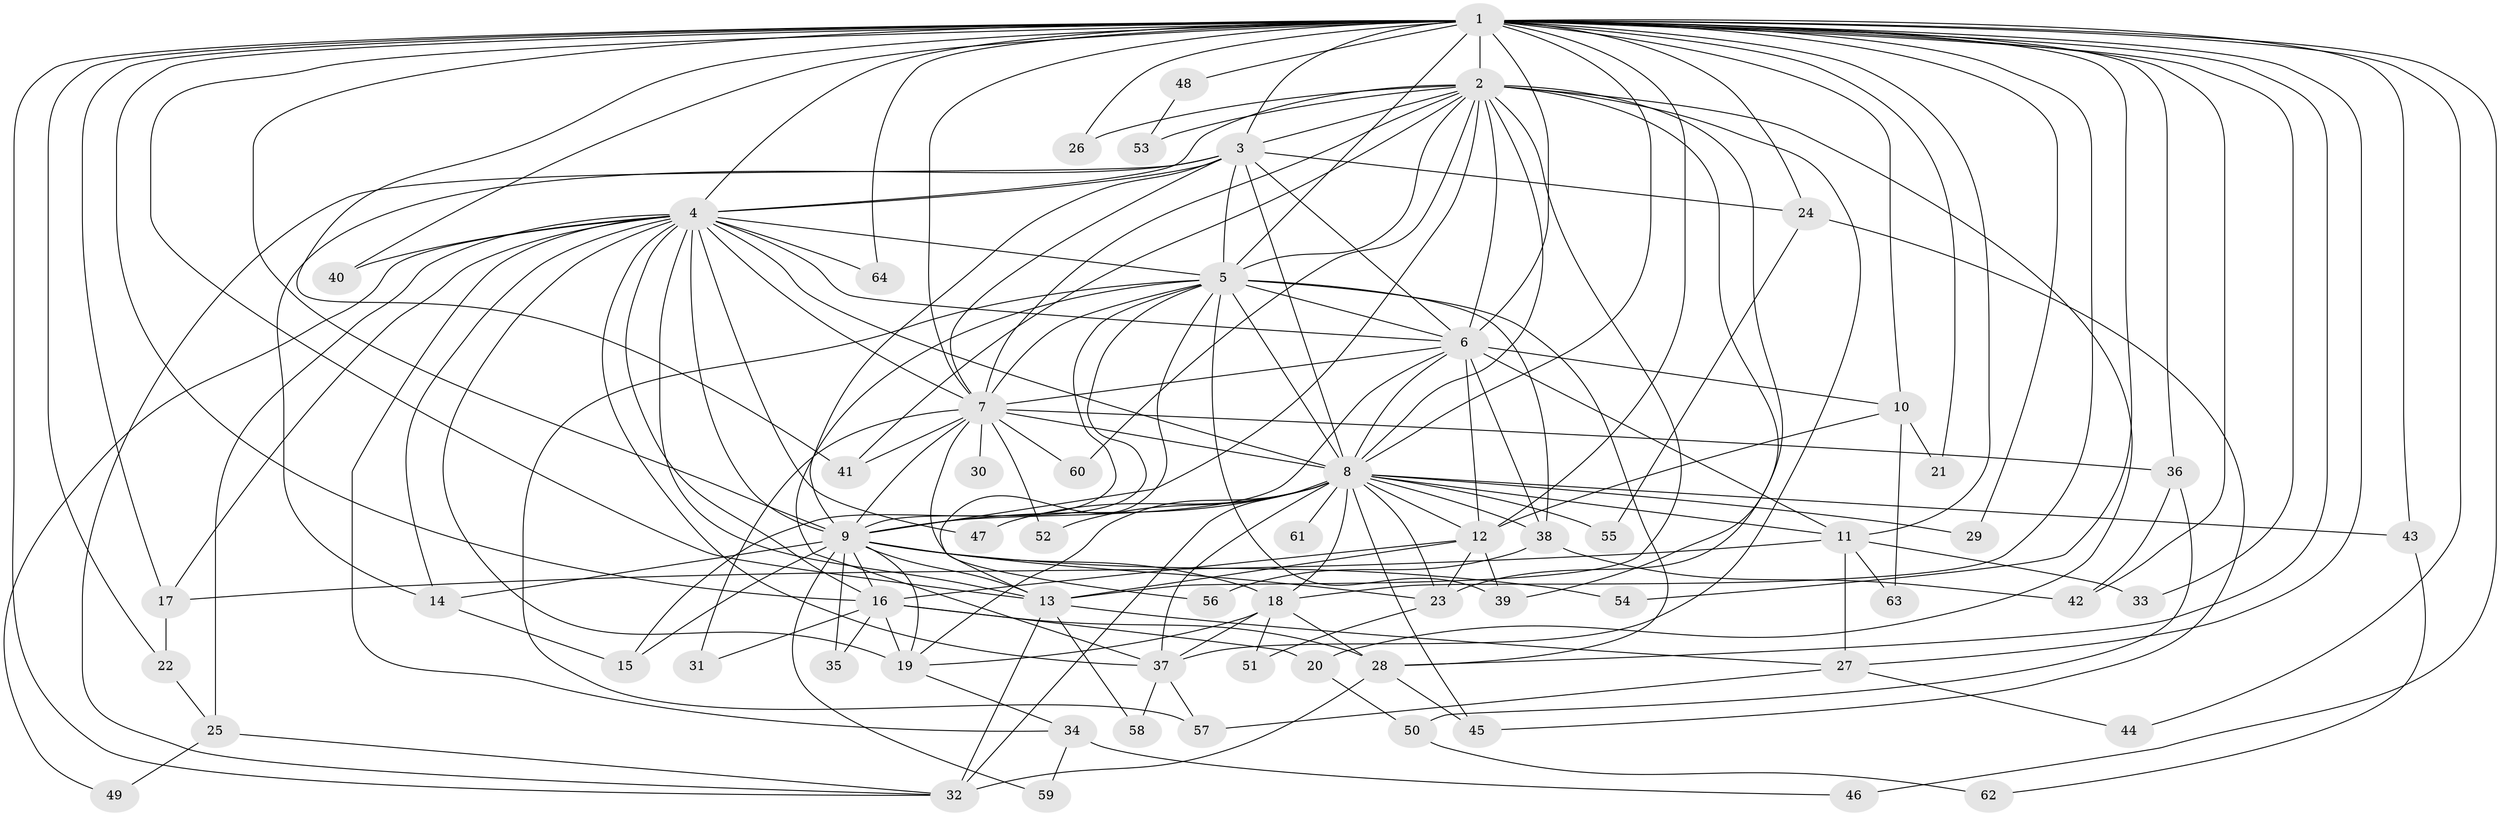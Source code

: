 // original degree distribution, {27: 0.007874015748031496, 19: 0.007874015748031496, 29: 0.007874015748031496, 23: 0.015748031496062992, 22: 0.023622047244094488, 20: 0.015748031496062992, 3: 0.23622047244094488, 5: 0.031496062992125984, 8: 0.007874015748031496, 6: 0.031496062992125984, 4: 0.10236220472440945, 9: 0.007874015748031496, 2: 0.5039370078740157}
// Generated by graph-tools (version 1.1) at 2025/35/03/09/25 02:35:01]
// undirected, 64 vertices, 177 edges
graph export_dot {
graph [start="1"]
  node [color=gray90,style=filled];
  1;
  2;
  3;
  4;
  5;
  6;
  7;
  8;
  9;
  10;
  11;
  12;
  13;
  14;
  15;
  16;
  17;
  18;
  19;
  20;
  21;
  22;
  23;
  24;
  25;
  26;
  27;
  28;
  29;
  30;
  31;
  32;
  33;
  34;
  35;
  36;
  37;
  38;
  39;
  40;
  41;
  42;
  43;
  44;
  45;
  46;
  47;
  48;
  49;
  50;
  51;
  52;
  53;
  54;
  55;
  56;
  57;
  58;
  59;
  60;
  61;
  62;
  63;
  64;
  1 -- 2 [weight=3.0];
  1 -- 3 [weight=2.0];
  1 -- 4 [weight=2.0];
  1 -- 5 [weight=3.0];
  1 -- 6 [weight=3.0];
  1 -- 7 [weight=2.0];
  1 -- 8 [weight=2.0];
  1 -- 9 [weight=3.0];
  1 -- 10 [weight=1.0];
  1 -- 11 [weight=1.0];
  1 -- 12 [weight=2.0];
  1 -- 13 [weight=2.0];
  1 -- 16 [weight=1.0];
  1 -- 17 [weight=1.0];
  1 -- 18 [weight=1.0];
  1 -- 21 [weight=1.0];
  1 -- 22 [weight=1.0];
  1 -- 24 [weight=3.0];
  1 -- 26 [weight=1.0];
  1 -- 27 [weight=1.0];
  1 -- 28 [weight=1.0];
  1 -- 29 [weight=1.0];
  1 -- 32 [weight=1.0];
  1 -- 33 [weight=1.0];
  1 -- 36 [weight=1.0];
  1 -- 40 [weight=1.0];
  1 -- 41 [weight=1.0];
  1 -- 42 [weight=1.0];
  1 -- 43 [weight=1.0];
  1 -- 44 [weight=1.0];
  1 -- 46 [weight=1.0];
  1 -- 48 [weight=1.0];
  1 -- 54 [weight=1.0];
  1 -- 64 [weight=1.0];
  2 -- 3 [weight=1.0];
  2 -- 4 [weight=1.0];
  2 -- 5 [weight=1.0];
  2 -- 6 [weight=1.0];
  2 -- 7 [weight=1.0];
  2 -- 8 [weight=1.0];
  2 -- 9 [weight=1.0];
  2 -- 13 [weight=1.0];
  2 -- 20 [weight=1.0];
  2 -- 23 [weight=1.0];
  2 -- 26 [weight=1.0];
  2 -- 37 [weight=1.0];
  2 -- 39 [weight=1.0];
  2 -- 41 [weight=1.0];
  2 -- 53 [weight=1.0];
  2 -- 60 [weight=1.0];
  3 -- 4 [weight=1.0];
  3 -- 5 [weight=1.0];
  3 -- 6 [weight=2.0];
  3 -- 7 [weight=2.0];
  3 -- 8 [weight=10.0];
  3 -- 9 [weight=1.0];
  3 -- 14 [weight=1.0];
  3 -- 24 [weight=1.0];
  3 -- 32 [weight=1.0];
  4 -- 5 [weight=1.0];
  4 -- 6 [weight=1.0];
  4 -- 7 [weight=1.0];
  4 -- 8 [weight=1.0];
  4 -- 9 [weight=2.0];
  4 -- 13 [weight=1.0];
  4 -- 14 [weight=1.0];
  4 -- 16 [weight=1.0];
  4 -- 17 [weight=1.0];
  4 -- 19 [weight=1.0];
  4 -- 25 [weight=2.0];
  4 -- 34 [weight=1.0];
  4 -- 37 [weight=1.0];
  4 -- 40 [weight=1.0];
  4 -- 47 [weight=1.0];
  4 -- 49 [weight=1.0];
  4 -- 64 [weight=1.0];
  5 -- 6 [weight=1.0];
  5 -- 7 [weight=1.0];
  5 -- 8 [weight=2.0];
  5 -- 9 [weight=1.0];
  5 -- 13 [weight=1.0];
  5 -- 15 [weight=1.0];
  5 -- 28 [weight=2.0];
  5 -- 37 [weight=1.0];
  5 -- 38 [weight=4.0];
  5 -- 39 [weight=1.0];
  5 -- 57 [weight=1.0];
  6 -- 7 [weight=1.0];
  6 -- 8 [weight=2.0];
  6 -- 9 [weight=2.0];
  6 -- 10 [weight=1.0];
  6 -- 11 [weight=1.0];
  6 -- 12 [weight=6.0];
  6 -- 38 [weight=1.0];
  7 -- 8 [weight=3.0];
  7 -- 9 [weight=1.0];
  7 -- 30 [weight=1.0];
  7 -- 31 [weight=1.0];
  7 -- 36 [weight=1.0];
  7 -- 41 [weight=1.0];
  7 -- 52 [weight=1.0];
  7 -- 56 [weight=1.0];
  7 -- 60 [weight=1.0];
  8 -- 9 [weight=1.0];
  8 -- 11 [weight=2.0];
  8 -- 12 [weight=1.0];
  8 -- 18 [weight=1.0];
  8 -- 19 [weight=1.0];
  8 -- 23 [weight=2.0];
  8 -- 29 [weight=1.0];
  8 -- 32 [weight=1.0];
  8 -- 37 [weight=1.0];
  8 -- 38 [weight=2.0];
  8 -- 43 [weight=2.0];
  8 -- 45 [weight=1.0];
  8 -- 47 [weight=1.0];
  8 -- 52 [weight=1.0];
  8 -- 55 [weight=1.0];
  8 -- 61 [weight=1.0];
  9 -- 13 [weight=1.0];
  9 -- 14 [weight=1.0];
  9 -- 15 [weight=1.0];
  9 -- 16 [weight=2.0];
  9 -- 18 [weight=2.0];
  9 -- 19 [weight=1.0];
  9 -- 23 [weight=1.0];
  9 -- 35 [weight=1.0];
  9 -- 54 [weight=1.0];
  9 -- 59 [weight=1.0];
  10 -- 12 [weight=1.0];
  10 -- 21 [weight=1.0];
  10 -- 63 [weight=1.0];
  11 -- 17 [weight=1.0];
  11 -- 27 [weight=1.0];
  11 -- 33 [weight=1.0];
  11 -- 63 [weight=1.0];
  12 -- 13 [weight=1.0];
  12 -- 16 [weight=1.0];
  12 -- 23 [weight=1.0];
  12 -- 39 [weight=1.0];
  13 -- 27 [weight=1.0];
  13 -- 32 [weight=1.0];
  13 -- 58 [weight=1.0];
  14 -- 15 [weight=1.0];
  16 -- 19 [weight=1.0];
  16 -- 20 [weight=1.0];
  16 -- 28 [weight=1.0];
  16 -- 31 [weight=1.0];
  16 -- 35 [weight=1.0];
  17 -- 22 [weight=1.0];
  18 -- 19 [weight=1.0];
  18 -- 28 [weight=1.0];
  18 -- 37 [weight=1.0];
  18 -- 51 [weight=1.0];
  19 -- 34 [weight=1.0];
  20 -- 50 [weight=1.0];
  22 -- 25 [weight=1.0];
  23 -- 51 [weight=1.0];
  24 -- 45 [weight=1.0];
  24 -- 55 [weight=1.0];
  25 -- 32 [weight=1.0];
  25 -- 49 [weight=1.0];
  27 -- 44 [weight=1.0];
  27 -- 57 [weight=1.0];
  28 -- 32 [weight=2.0];
  28 -- 45 [weight=1.0];
  34 -- 46 [weight=1.0];
  34 -- 59 [weight=1.0];
  36 -- 42 [weight=1.0];
  36 -- 50 [weight=1.0];
  37 -- 57 [weight=1.0];
  37 -- 58 [weight=1.0];
  38 -- 42 [weight=1.0];
  38 -- 56 [weight=1.0];
  43 -- 62 [weight=1.0];
  48 -- 53 [weight=1.0];
  50 -- 62 [weight=1.0];
}

